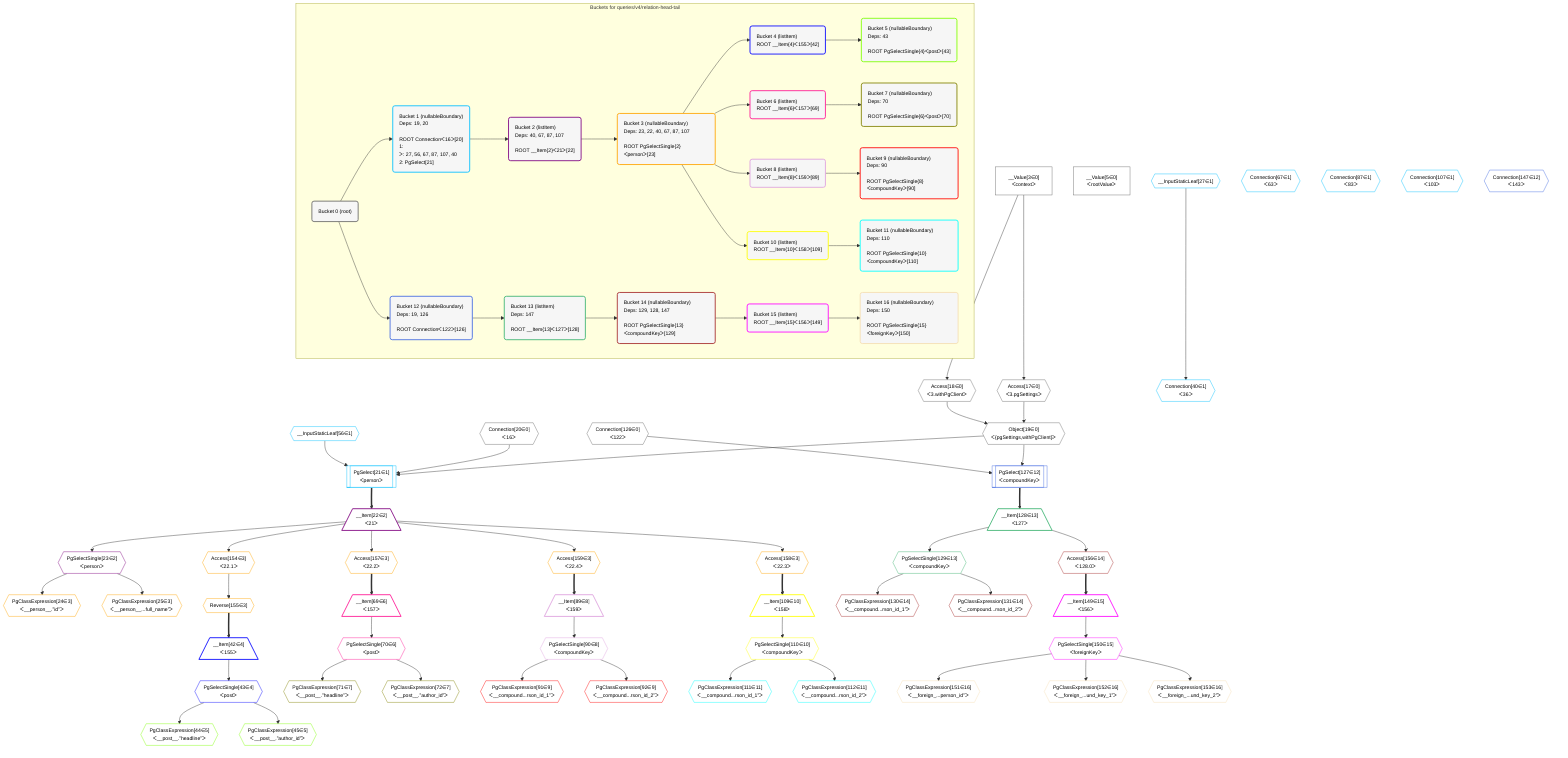 %%{init: {'themeVariables': { 'fontSize': '12px'}}}%%
graph TD
    classDef path fill:#eee,stroke:#000,color:#000
    classDef plan fill:#fff,stroke-width:1px,color:#000
    classDef itemplan fill:#fff,stroke-width:2px,color:#000
    classDef unbatchedplan fill:#dff,stroke-width:1px,color:#000
    classDef sideeffectplan fill:#fcc,stroke-width:2px,color:#000
    classDef bucket fill:#f6f6f6,color:#000,stroke-width:2px,text-align:left


    %% define steps
    __Value3["__Value[3∈0]<br />ᐸcontextᐳ"]:::plan
    __Value5["__Value[5∈0]<br />ᐸrootValueᐳ"]:::plan
    Access17{{"Access[17∈0]<br />ᐸ3.pgSettingsᐳ"}}:::plan
    Access18{{"Access[18∈0]<br />ᐸ3.withPgClientᐳ"}}:::plan
    Object19{{"Object[19∈0]<br />ᐸ{pgSettings,withPgClient}ᐳ"}}:::plan
    Connection20{{"Connection[20∈0]<br />ᐸ16ᐳ"}}:::plan
    __InputStaticLeaf56{{"__InputStaticLeaf[56∈1]"}}:::plan
    PgSelect21[["PgSelect[21∈1]<br />ᐸpersonᐳ"]]:::plan
    __Item22[/"__Item[22∈2]<br />ᐸ21ᐳ"\]:::itemplan
    PgSelectSingle23{{"PgSelectSingle[23∈2]<br />ᐸpersonᐳ"}}:::plan
    PgClassExpression24{{"PgClassExpression[24∈3]<br />ᐸ__person__.”id”ᐳ"}}:::plan
    PgClassExpression25{{"PgClassExpression[25∈3]<br />ᐸ__person__...full_name”ᐳ"}}:::plan
    __InputStaticLeaf27{{"__InputStaticLeaf[27∈1]"}}:::plan
    Connection40{{"Connection[40∈1]<br />ᐸ36ᐳ"}}:::plan
    Access154{{"Access[154∈3]<br />ᐸ22.1ᐳ"}}:::plan
    Reverse155{{"Reverse[155∈3]"}}:::plan
    __Item42[/"__Item[42∈4]<br />ᐸ155ᐳ"\]:::itemplan
    PgSelectSingle43{{"PgSelectSingle[43∈4]<br />ᐸpostᐳ"}}:::plan
    PgClassExpression44{{"PgClassExpression[44∈5]<br />ᐸ__post__.”headline”ᐳ"}}:::plan
    PgClassExpression45{{"PgClassExpression[45∈5]<br />ᐸ__post__.”author_id”ᐳ"}}:::plan
    Connection67{{"Connection[67∈1]<br />ᐸ63ᐳ"}}:::plan
    Access157{{"Access[157∈3]<br />ᐸ22.2ᐳ"}}:::plan
    __Item69[/"__Item[69∈6]<br />ᐸ157ᐳ"\]:::itemplan
    PgSelectSingle70{{"PgSelectSingle[70∈6]<br />ᐸpostᐳ"}}:::plan
    PgClassExpression71{{"PgClassExpression[71∈7]<br />ᐸ__post__.”headline”ᐳ"}}:::plan
    PgClassExpression72{{"PgClassExpression[72∈7]<br />ᐸ__post__.”author_id”ᐳ"}}:::plan
    Connection87{{"Connection[87∈1]<br />ᐸ83ᐳ"}}:::plan
    Access159{{"Access[159∈3]<br />ᐸ22.4ᐳ"}}:::plan
    __Item89[/"__Item[89∈8]<br />ᐸ159ᐳ"\]:::itemplan
    PgSelectSingle90{{"PgSelectSingle[90∈8]<br />ᐸcompoundKeyᐳ"}}:::plan
    PgClassExpression91{{"PgClassExpression[91∈9]<br />ᐸ__compound...rson_id_1”ᐳ"}}:::plan
    PgClassExpression92{{"PgClassExpression[92∈9]<br />ᐸ__compound...rson_id_2”ᐳ"}}:::plan
    Connection107{{"Connection[107∈1]<br />ᐸ103ᐳ"}}:::plan
    Access158{{"Access[158∈3]<br />ᐸ22.3ᐳ"}}:::plan
    __Item109[/"__Item[109∈10]<br />ᐸ158ᐳ"\]:::itemplan
    PgSelectSingle110{{"PgSelectSingle[110∈10]<br />ᐸcompoundKeyᐳ"}}:::plan
    PgClassExpression111{{"PgClassExpression[111∈11]<br />ᐸ__compound...rson_id_1”ᐳ"}}:::plan
    PgClassExpression112{{"PgClassExpression[112∈11]<br />ᐸ__compound...rson_id_2”ᐳ"}}:::plan
    Connection126{{"Connection[126∈0]<br />ᐸ122ᐳ"}}:::plan
    PgSelect127[["PgSelect[127∈12]<br />ᐸcompoundKeyᐳ"]]:::plan
    __Item128[/"__Item[128∈13]<br />ᐸ127ᐳ"\]:::itemplan
    PgSelectSingle129{{"PgSelectSingle[129∈13]<br />ᐸcompoundKeyᐳ"}}:::plan
    PgClassExpression130{{"PgClassExpression[130∈14]<br />ᐸ__compound...rson_id_1”ᐳ"}}:::plan
    PgClassExpression131{{"PgClassExpression[131∈14]<br />ᐸ__compound...rson_id_2”ᐳ"}}:::plan
    Connection147{{"Connection[147∈12]<br />ᐸ143ᐳ"}}:::plan
    Access156{{"Access[156∈14]<br />ᐸ128.0ᐳ"}}:::plan
    __Item149[/"__Item[149∈15]<br />ᐸ156ᐳ"\]:::itemplan
    PgSelectSingle150{{"PgSelectSingle[150∈15]<br />ᐸforeignKeyᐳ"}}:::plan
    PgClassExpression151{{"PgClassExpression[151∈16]<br />ᐸ__foreign_...person_id”ᐳ"}}:::plan
    PgClassExpression152{{"PgClassExpression[152∈16]<br />ᐸ__foreign_...und_key_1”ᐳ"}}:::plan
    PgClassExpression153{{"PgClassExpression[153∈16]<br />ᐸ__foreign_...und_key_2”ᐳ"}}:::plan

    %% plan dependencies
    __Value3 --> Access17
    __Value3 --> Access18
    Access17 & Access18 --> Object19
    Object19 & Connection20 & __InputStaticLeaf56 --> PgSelect21
    PgSelect21 ==> __Item22
    __Item22 --> PgSelectSingle23
    PgSelectSingle23 --> PgClassExpression24
    PgSelectSingle23 --> PgClassExpression25
    __InputStaticLeaf27 --> Connection40
    __Item22 --> Access154
    Access154 --> Reverse155
    Reverse155 ==> __Item42
    __Item42 --> PgSelectSingle43
    PgSelectSingle43 --> PgClassExpression44
    PgSelectSingle43 --> PgClassExpression45
    __Item22 --> Access157
    Access157 ==> __Item69
    __Item69 --> PgSelectSingle70
    PgSelectSingle70 --> PgClassExpression71
    PgSelectSingle70 --> PgClassExpression72
    __Item22 --> Access159
    Access159 ==> __Item89
    __Item89 --> PgSelectSingle90
    PgSelectSingle90 --> PgClassExpression91
    PgSelectSingle90 --> PgClassExpression92
    __Item22 --> Access158
    Access158 ==> __Item109
    __Item109 --> PgSelectSingle110
    PgSelectSingle110 --> PgClassExpression111
    PgSelectSingle110 --> PgClassExpression112
    Object19 & Connection126 --> PgSelect127
    PgSelect127 ==> __Item128
    __Item128 --> PgSelectSingle129
    PgSelectSingle129 --> PgClassExpression130
    PgSelectSingle129 --> PgClassExpression131
    __Item128 --> Access156
    Access156 ==> __Item149
    __Item149 --> PgSelectSingle150
    PgSelectSingle150 --> PgClassExpression151
    PgSelectSingle150 --> PgClassExpression152
    PgSelectSingle150 --> PgClassExpression153

    subgraph "Buckets for queries/v4/relation-head-tail"
    Bucket0("Bucket 0 (root)"):::bucket
    classDef bucket0 stroke:#696969
    class Bucket0,__Value3,__Value5,Access17,Access18,Object19,Connection20,Connection126 bucket0
    Bucket1("Bucket 1 (nullableBoundary)<br />Deps: 19, 20<br /><br />ROOT Connectionᐸ16ᐳ[20]<br />1: <br />ᐳ: 27, 56, 67, 87, 107, 40<br />2: PgSelect[21]"):::bucket
    classDef bucket1 stroke:#00bfff
    class Bucket1,PgSelect21,__InputStaticLeaf27,Connection40,__InputStaticLeaf56,Connection67,Connection87,Connection107 bucket1
    Bucket2("Bucket 2 (listItem)<br />Deps: 40, 67, 87, 107<br /><br />ROOT __Item{2}ᐸ21ᐳ[22]"):::bucket
    classDef bucket2 stroke:#7f007f
    class Bucket2,__Item22,PgSelectSingle23 bucket2
    Bucket3("Bucket 3 (nullableBoundary)<br />Deps: 23, 22, 40, 67, 87, 107<br /><br />ROOT PgSelectSingle{2}ᐸpersonᐳ[23]"):::bucket
    classDef bucket3 stroke:#ffa500
    class Bucket3,PgClassExpression24,PgClassExpression25,Access154,Reverse155,Access157,Access158,Access159 bucket3
    Bucket4("Bucket 4 (listItem)<br />ROOT __Item{4}ᐸ155ᐳ[42]"):::bucket
    classDef bucket4 stroke:#0000ff
    class Bucket4,__Item42,PgSelectSingle43 bucket4
    Bucket5("Bucket 5 (nullableBoundary)<br />Deps: 43<br /><br />ROOT PgSelectSingle{4}ᐸpostᐳ[43]"):::bucket
    classDef bucket5 stroke:#7fff00
    class Bucket5,PgClassExpression44,PgClassExpression45 bucket5
    Bucket6("Bucket 6 (listItem)<br />ROOT __Item{6}ᐸ157ᐳ[69]"):::bucket
    classDef bucket6 stroke:#ff1493
    class Bucket6,__Item69,PgSelectSingle70 bucket6
    Bucket7("Bucket 7 (nullableBoundary)<br />Deps: 70<br /><br />ROOT PgSelectSingle{6}ᐸpostᐳ[70]"):::bucket
    classDef bucket7 stroke:#808000
    class Bucket7,PgClassExpression71,PgClassExpression72 bucket7
    Bucket8("Bucket 8 (listItem)<br />ROOT __Item{8}ᐸ159ᐳ[89]"):::bucket
    classDef bucket8 stroke:#dda0dd
    class Bucket8,__Item89,PgSelectSingle90 bucket8
    Bucket9("Bucket 9 (nullableBoundary)<br />Deps: 90<br /><br />ROOT PgSelectSingle{8}ᐸcompoundKeyᐳ[90]"):::bucket
    classDef bucket9 stroke:#ff0000
    class Bucket9,PgClassExpression91,PgClassExpression92 bucket9
    Bucket10("Bucket 10 (listItem)<br />ROOT __Item{10}ᐸ158ᐳ[109]"):::bucket
    classDef bucket10 stroke:#ffff00
    class Bucket10,__Item109,PgSelectSingle110 bucket10
    Bucket11("Bucket 11 (nullableBoundary)<br />Deps: 110<br /><br />ROOT PgSelectSingle{10}ᐸcompoundKeyᐳ[110]"):::bucket
    classDef bucket11 stroke:#00ffff
    class Bucket11,PgClassExpression111,PgClassExpression112 bucket11
    Bucket12("Bucket 12 (nullableBoundary)<br />Deps: 19, 126<br /><br />ROOT Connectionᐸ122ᐳ[126]"):::bucket
    classDef bucket12 stroke:#4169e1
    class Bucket12,PgSelect127,Connection147 bucket12
    Bucket13("Bucket 13 (listItem)<br />Deps: 147<br /><br />ROOT __Item{13}ᐸ127ᐳ[128]"):::bucket
    classDef bucket13 stroke:#3cb371
    class Bucket13,__Item128,PgSelectSingle129 bucket13
    Bucket14("Bucket 14 (nullableBoundary)<br />Deps: 129, 128, 147<br /><br />ROOT PgSelectSingle{13}ᐸcompoundKeyᐳ[129]"):::bucket
    classDef bucket14 stroke:#a52a2a
    class Bucket14,PgClassExpression130,PgClassExpression131,Access156 bucket14
    Bucket15("Bucket 15 (listItem)<br />ROOT __Item{15}ᐸ156ᐳ[149]"):::bucket
    classDef bucket15 stroke:#ff00ff
    class Bucket15,__Item149,PgSelectSingle150 bucket15
    Bucket16("Bucket 16 (nullableBoundary)<br />Deps: 150<br /><br />ROOT PgSelectSingle{15}ᐸforeignKeyᐳ[150]"):::bucket
    classDef bucket16 stroke:#f5deb3
    class Bucket16,PgClassExpression151,PgClassExpression152,PgClassExpression153 bucket16
    Bucket0 --> Bucket1 & Bucket12
    Bucket1 --> Bucket2
    Bucket2 --> Bucket3
    Bucket3 --> Bucket4 & Bucket6 & Bucket8 & Bucket10
    Bucket4 --> Bucket5
    Bucket6 --> Bucket7
    Bucket8 --> Bucket9
    Bucket10 --> Bucket11
    Bucket12 --> Bucket13
    Bucket13 --> Bucket14
    Bucket14 --> Bucket15
    Bucket15 --> Bucket16
    end